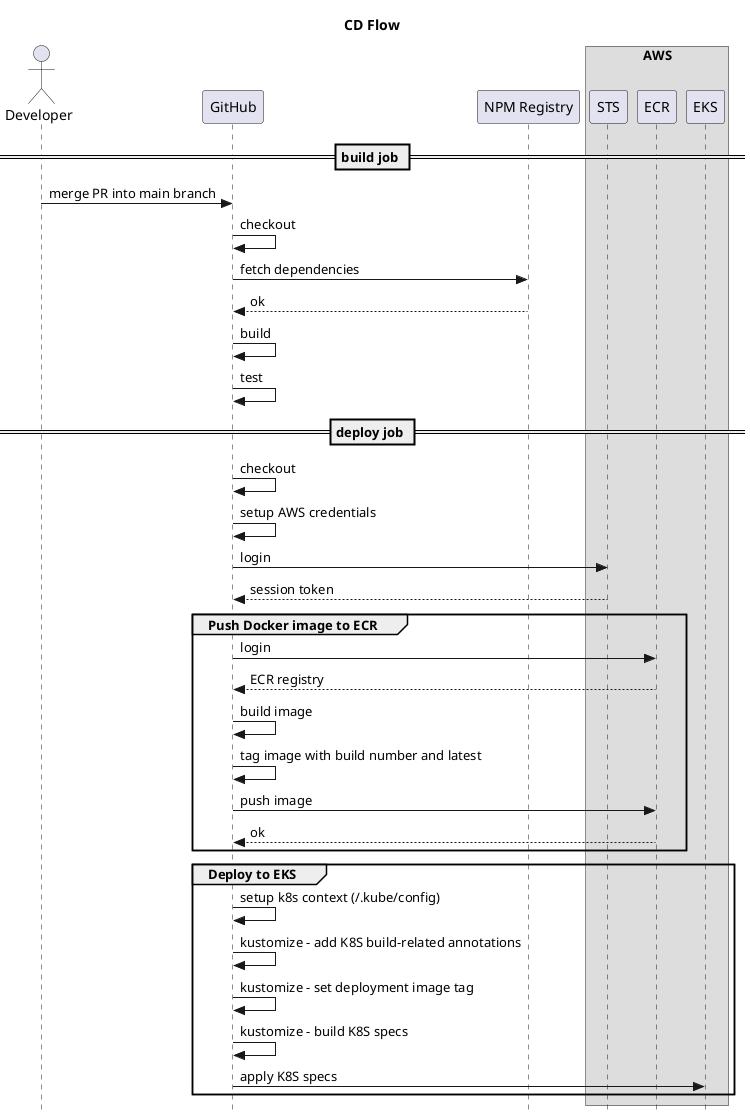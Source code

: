 @startuml dev-cd-sequence

title CD Flow

skinparam style strictuml

actor           "Developer"     as dev
participant     "GitHub"        as github
participant     "NPM Registry"  as npm
box "AWS"
participant     "STS"           as sts
participant     "ECR"           as ecr
participant     "EKS"           as eks
end box

== build job ==

dev -> github       : merge PR into main branch
github -> github    : checkout
github -> npm       : fetch dependencies
npm --> github      : ok
github -> github    : build
github -> github    : test

== deploy job ==

github -> github    : checkout
github -> github    : setup AWS credentials
github -> sts       : login
sts --> github      : session token

group Push Docker image to ECR
github -> ecr       : login
ecr --> github      : ECR registry
github -> github    : build image
github -> github    : tag image with build number and latest
github -> ecr       : push image
ecr --> github      : ok
end

group Deploy to EKS
github -> github    : setup k8s context (~/.kube/config)
github -> github    : kustomize - add K8S build-related annotations
github -> github    : kustomize - set deployment image tag
github -> github    : kustomize - build K8S specs
github -> eks       : apply K8S specs
end

@enduml